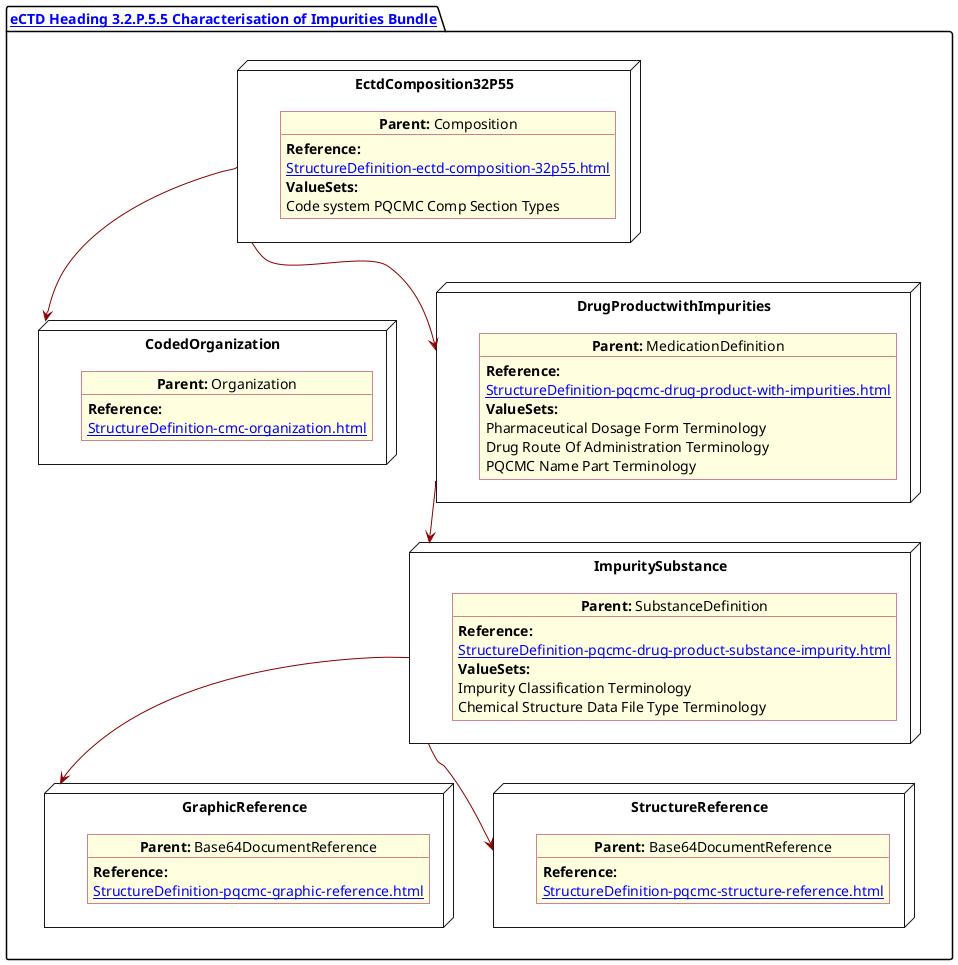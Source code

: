 @startuml CharacImprity
allowmixing
'Mixed model of use case and object
skinparam svgDimensionStyle false
skinparam ObjectBackgroundColor LightYellow
skinparam ObjectBorderColor #A80036
skinparam activityDiamondBorderColor #A80036
skinparam activityDiamondBackgroundColor lawnGreen
skinparam ClassBorderThickness 4

package "[[StructureDefinition-cmc-ectd-document-32p55.html eCTD Heading 3.2.P.5.5 Characterisation of Impurities Bundle]]" as NODES {


  node "EctdComposition32P55" as N1 {

    object "**Parent:** Composition" as obj1 {
      **Reference:**
      [[StructureDefinition-ectd-composition-32p55.html]]
      **ValueSets:**
      Code system PQCMC Comp Section Types
    }
  }
  node "GraphicReference" as NB64 {

    object "**Parent:** Base64DocumentReference"  as obj64 {
      **Reference:**
      [[StructureDefinition-pqcmc-graphic-reference.html]]
    }
  }
  node "StructureReference" as NBstruc {

    object "**Parent:** Base64DocumentReference"  as objb64 {
      **Reference:**
      [[StructureDefinition-pqcmc-structure-reference.html]]
    }
  }

  node "CodedOrganization" as NSO {

    object "**Parent:** Organization" as objAu {
      **Reference:**
      [[StructureDefinition-cmc-organization.html]]
    }
  }

  node "DrugProductwithImpurities" as NN {

    object "**Parent:** MedicationDefinition" as obj3 {

      **Reference:**
      [[StructureDefinition-pqcmc-drug-product-with-impurities.html]]
      **ValueSets:**
      Pharmaceutical Dosage Form Terminology
      Drug Route Of Administration Terminology
      PQCMC Name Part Terminology
    }
  }

  node "ImpuritySubstance" as N6 {

    object "**Parent:** SubstanceDefinition" as obj2 {
      **Reference:**
      [[StructureDefinition-pqcmc-drug-product-substance-impurity.html]]
      **ValueSets:**
      Impurity Classification Terminology
      Chemical Structure Data File Type Terminology
    }
  }
  N1 -[#darkred]-> NSO
  NN -[#darkred]-> N6
  N1 -[#darkred]-> NN
  N6 -[#darkred]-> NB64
  N6 -[#darkred]-> NBstruc

}
@enduml
